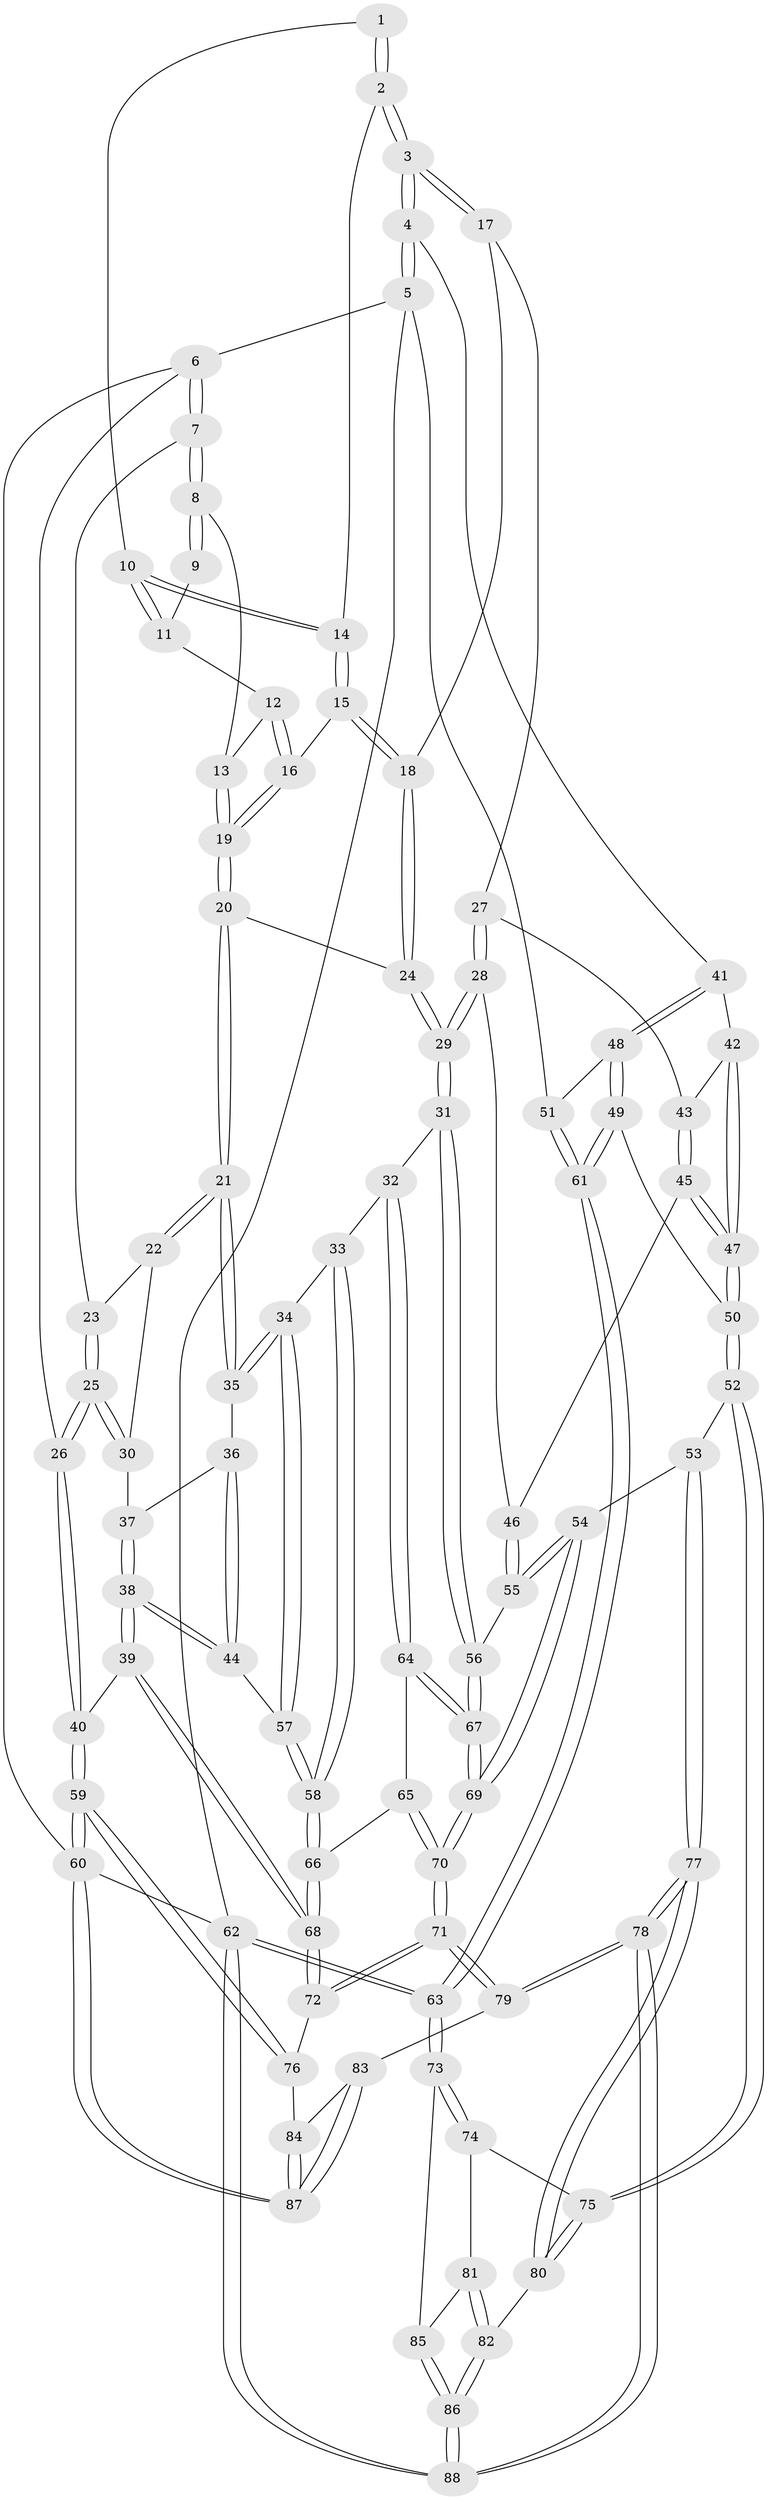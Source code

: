 // Generated by graph-tools (version 1.1) at 2025/01/03/09/25 05:01:16]
// undirected, 88 vertices, 217 edges
graph export_dot {
graph [start="1"]
  node [color=gray90,style=filled];
  1 [pos="+0.6949837310284768+0"];
  2 [pos="+0.7700431648469626+0"];
  3 [pos="+1+0"];
  4 [pos="+1+0"];
  5 [pos="+1+0"];
  6 [pos="+0+0"];
  7 [pos="+0+0"];
  8 [pos="+0.05135774762353131+0"];
  9 [pos="+0.48258916988841466+0"];
  10 [pos="+0.5087444783776678+0.05713116720974425"];
  11 [pos="+0.4896115471143639+0.04659480501553066"];
  12 [pos="+0.4622195013848468+0.05679542524266194"];
  13 [pos="+0.06319346782375863+0"];
  14 [pos="+0.5405768609201695+0.08940658201265006"];
  15 [pos="+0.547736220077353+0.1363776679561257"];
  16 [pos="+0.4009434036693448+0.18203794616361965"];
  17 [pos="+0.8022651585402868+0.16966104601795712"];
  18 [pos="+0.6389273555156519+0.18605967696469877"];
  19 [pos="+0.3622672164452873+0.20663045634105145"];
  20 [pos="+0.3616801661753437+0.25019518432104343"];
  21 [pos="+0.2767381211950687+0.3580174367832479"];
  22 [pos="+0.15829858370238015+0.3041581708224684"];
  23 [pos="+0.11819135236171854+0.24370638858598287"];
  24 [pos="+0.5145542298356588+0.31820178592032977"];
  25 [pos="+0+0.3633361497830022"];
  26 [pos="+0+0.3724353171496245"];
  27 [pos="+0.7632116434709021+0.3248498657040763"];
  28 [pos="+0.602855953154687+0.43839515825733033"];
  29 [pos="+0.5764661703003217+0.4463233153679898"];
  30 [pos="+0.06457717246079979+0.3689229716875588"];
  31 [pos="+0.5258476808380315+0.5331989357793562"];
  32 [pos="+0.46545333957262613+0.5368020525397015"];
  33 [pos="+0.30129006701207095+0.4702463766184113"];
  34 [pos="+0.28607946305476595+0.4465304749336988"];
  35 [pos="+0.2784352597587915+0.42128731012043025"];
  36 [pos="+0.1181374184018001+0.445387830626983"];
  37 [pos="+0.07551030517757057+0.40006292254042175"];
  38 [pos="+0+0.5748741422480934"];
  39 [pos="+0+0.6151028232780013"];
  40 [pos="+0+0.6199047396898424"];
  41 [pos="+0.8902502726587265+0.448644828875982"];
  42 [pos="+0.81961281711878+0.4149161771302814"];
  43 [pos="+0.8072372303109688+0.40557243742898047"];
  44 [pos="+0.009841547943722107+0.5698740447149528"];
  45 [pos="+0.7539497863465833+0.5131328037606394"];
  46 [pos="+0.729294072617596+0.5131238919604278"];
  47 [pos="+0.8233501562061656+0.5961924994439495"];
  48 [pos="+0.9014132380033343+0.4607498126566531"];
  49 [pos="+0.9121966245045947+0.6752612841928974"];
  50 [pos="+0.8748343695530932+0.6872400230508783"];
  51 [pos="+1+0.38320784014255055"];
  52 [pos="+0.8028678360494933+0.7402487964565707"];
  53 [pos="+0.7586539878851044+0.7453959493029303"];
  54 [pos="+0.7586337518843785+0.7453937351539032"];
  55 [pos="+0.6461362955248715+0.6853966686502093"];
  56 [pos="+0.6119725563462467+0.6736144522061563"];
  57 [pos="+0.08700128866365196+0.5634053109381814"];
  58 [pos="+0.24458457218918253+0.6400515717278217"];
  59 [pos="+0+0.7492340025380045"];
  60 [pos="+0+1"];
  61 [pos="+1+0.685696639531056"];
  62 [pos="+1+1"];
  63 [pos="+1+0.8415217397162097"];
  64 [pos="+0.365196366621817+0.7186312062432386"];
  65 [pos="+0.3427467839698506+0.725172884804754"];
  66 [pos="+0.24848596898550565+0.7239680346948906"];
  67 [pos="+0.5001498797641479+0.7766444481526747"];
  68 [pos="+0.21322938398835894+0.7603147333135372"];
  69 [pos="+0.4740187237169277+1"];
  70 [pos="+0.461440016774265+1"];
  71 [pos="+0.45699715281686765+1"];
  72 [pos="+0.21226634007216508+0.7664232388390136"];
  73 [pos="+1+0.8772904314090159"];
  74 [pos="+0.9056937444455484+0.8778730277011775"];
  75 [pos="+0.8504963218920822+0.8588488500391229"];
  76 [pos="+0.13215504709830284+0.8679420688285232"];
  77 [pos="+0.7012463255574236+1"];
  78 [pos="+0.679879388015176+1"];
  79 [pos="+0.45559859841639844+1"];
  80 [pos="+0.8530758966538292+0.8999732301491089"];
  81 [pos="+0.9781558993578714+0.936391299876783"];
  82 [pos="+0.9161056768587081+0.9669399958684343"];
  83 [pos="+0.4178574666013971+1"];
  84 [pos="+0.12970644943305376+0.8987289391268993"];
  85 [pos="+0.9872664588234145+0.935549091366383"];
  86 [pos="+0.9160641700388873+1"];
  87 [pos="+0+1"];
  88 [pos="+0.9056346000065858+1"];
  1 -- 2;
  1 -- 2;
  1 -- 10;
  2 -- 3;
  2 -- 3;
  2 -- 14;
  3 -- 4;
  3 -- 4;
  3 -- 17;
  3 -- 17;
  4 -- 5;
  4 -- 5;
  4 -- 41;
  5 -- 6;
  5 -- 51;
  5 -- 62;
  6 -- 7;
  6 -- 7;
  6 -- 26;
  6 -- 60;
  7 -- 8;
  7 -- 8;
  7 -- 23;
  8 -- 9;
  8 -- 9;
  8 -- 13;
  9 -- 11;
  10 -- 11;
  10 -- 11;
  10 -- 14;
  10 -- 14;
  11 -- 12;
  12 -- 13;
  12 -- 16;
  12 -- 16;
  13 -- 19;
  13 -- 19;
  14 -- 15;
  14 -- 15;
  15 -- 16;
  15 -- 18;
  15 -- 18;
  16 -- 19;
  16 -- 19;
  17 -- 18;
  17 -- 27;
  18 -- 24;
  18 -- 24;
  19 -- 20;
  19 -- 20;
  20 -- 21;
  20 -- 21;
  20 -- 24;
  21 -- 22;
  21 -- 22;
  21 -- 35;
  21 -- 35;
  22 -- 23;
  22 -- 30;
  23 -- 25;
  23 -- 25;
  24 -- 29;
  24 -- 29;
  25 -- 26;
  25 -- 26;
  25 -- 30;
  25 -- 30;
  26 -- 40;
  26 -- 40;
  27 -- 28;
  27 -- 28;
  27 -- 43;
  28 -- 29;
  28 -- 29;
  28 -- 46;
  29 -- 31;
  29 -- 31;
  30 -- 37;
  31 -- 32;
  31 -- 56;
  31 -- 56;
  32 -- 33;
  32 -- 64;
  32 -- 64;
  33 -- 34;
  33 -- 58;
  33 -- 58;
  34 -- 35;
  34 -- 35;
  34 -- 57;
  34 -- 57;
  35 -- 36;
  36 -- 37;
  36 -- 44;
  36 -- 44;
  37 -- 38;
  37 -- 38;
  38 -- 39;
  38 -- 39;
  38 -- 44;
  38 -- 44;
  39 -- 40;
  39 -- 68;
  39 -- 68;
  40 -- 59;
  40 -- 59;
  41 -- 42;
  41 -- 48;
  41 -- 48;
  42 -- 43;
  42 -- 47;
  42 -- 47;
  43 -- 45;
  43 -- 45;
  44 -- 57;
  45 -- 46;
  45 -- 47;
  45 -- 47;
  46 -- 55;
  46 -- 55;
  47 -- 50;
  47 -- 50;
  48 -- 49;
  48 -- 49;
  48 -- 51;
  49 -- 50;
  49 -- 61;
  49 -- 61;
  50 -- 52;
  50 -- 52;
  51 -- 61;
  51 -- 61;
  52 -- 53;
  52 -- 75;
  52 -- 75;
  53 -- 54;
  53 -- 77;
  53 -- 77;
  54 -- 55;
  54 -- 55;
  54 -- 69;
  54 -- 69;
  55 -- 56;
  56 -- 67;
  56 -- 67;
  57 -- 58;
  57 -- 58;
  58 -- 66;
  58 -- 66;
  59 -- 60;
  59 -- 60;
  59 -- 76;
  59 -- 76;
  60 -- 87;
  60 -- 87;
  60 -- 62;
  61 -- 63;
  61 -- 63;
  62 -- 63;
  62 -- 63;
  62 -- 88;
  62 -- 88;
  63 -- 73;
  63 -- 73;
  64 -- 65;
  64 -- 67;
  64 -- 67;
  65 -- 66;
  65 -- 70;
  65 -- 70;
  66 -- 68;
  66 -- 68;
  67 -- 69;
  67 -- 69;
  68 -- 72;
  68 -- 72;
  69 -- 70;
  69 -- 70;
  70 -- 71;
  70 -- 71;
  71 -- 72;
  71 -- 72;
  71 -- 79;
  71 -- 79;
  72 -- 76;
  73 -- 74;
  73 -- 74;
  73 -- 85;
  74 -- 75;
  74 -- 81;
  75 -- 80;
  75 -- 80;
  76 -- 84;
  77 -- 78;
  77 -- 78;
  77 -- 80;
  77 -- 80;
  78 -- 79;
  78 -- 79;
  78 -- 88;
  78 -- 88;
  79 -- 83;
  80 -- 82;
  81 -- 82;
  81 -- 82;
  81 -- 85;
  82 -- 86;
  82 -- 86;
  83 -- 84;
  83 -- 87;
  83 -- 87;
  84 -- 87;
  84 -- 87;
  85 -- 86;
  85 -- 86;
  86 -- 88;
  86 -- 88;
}
